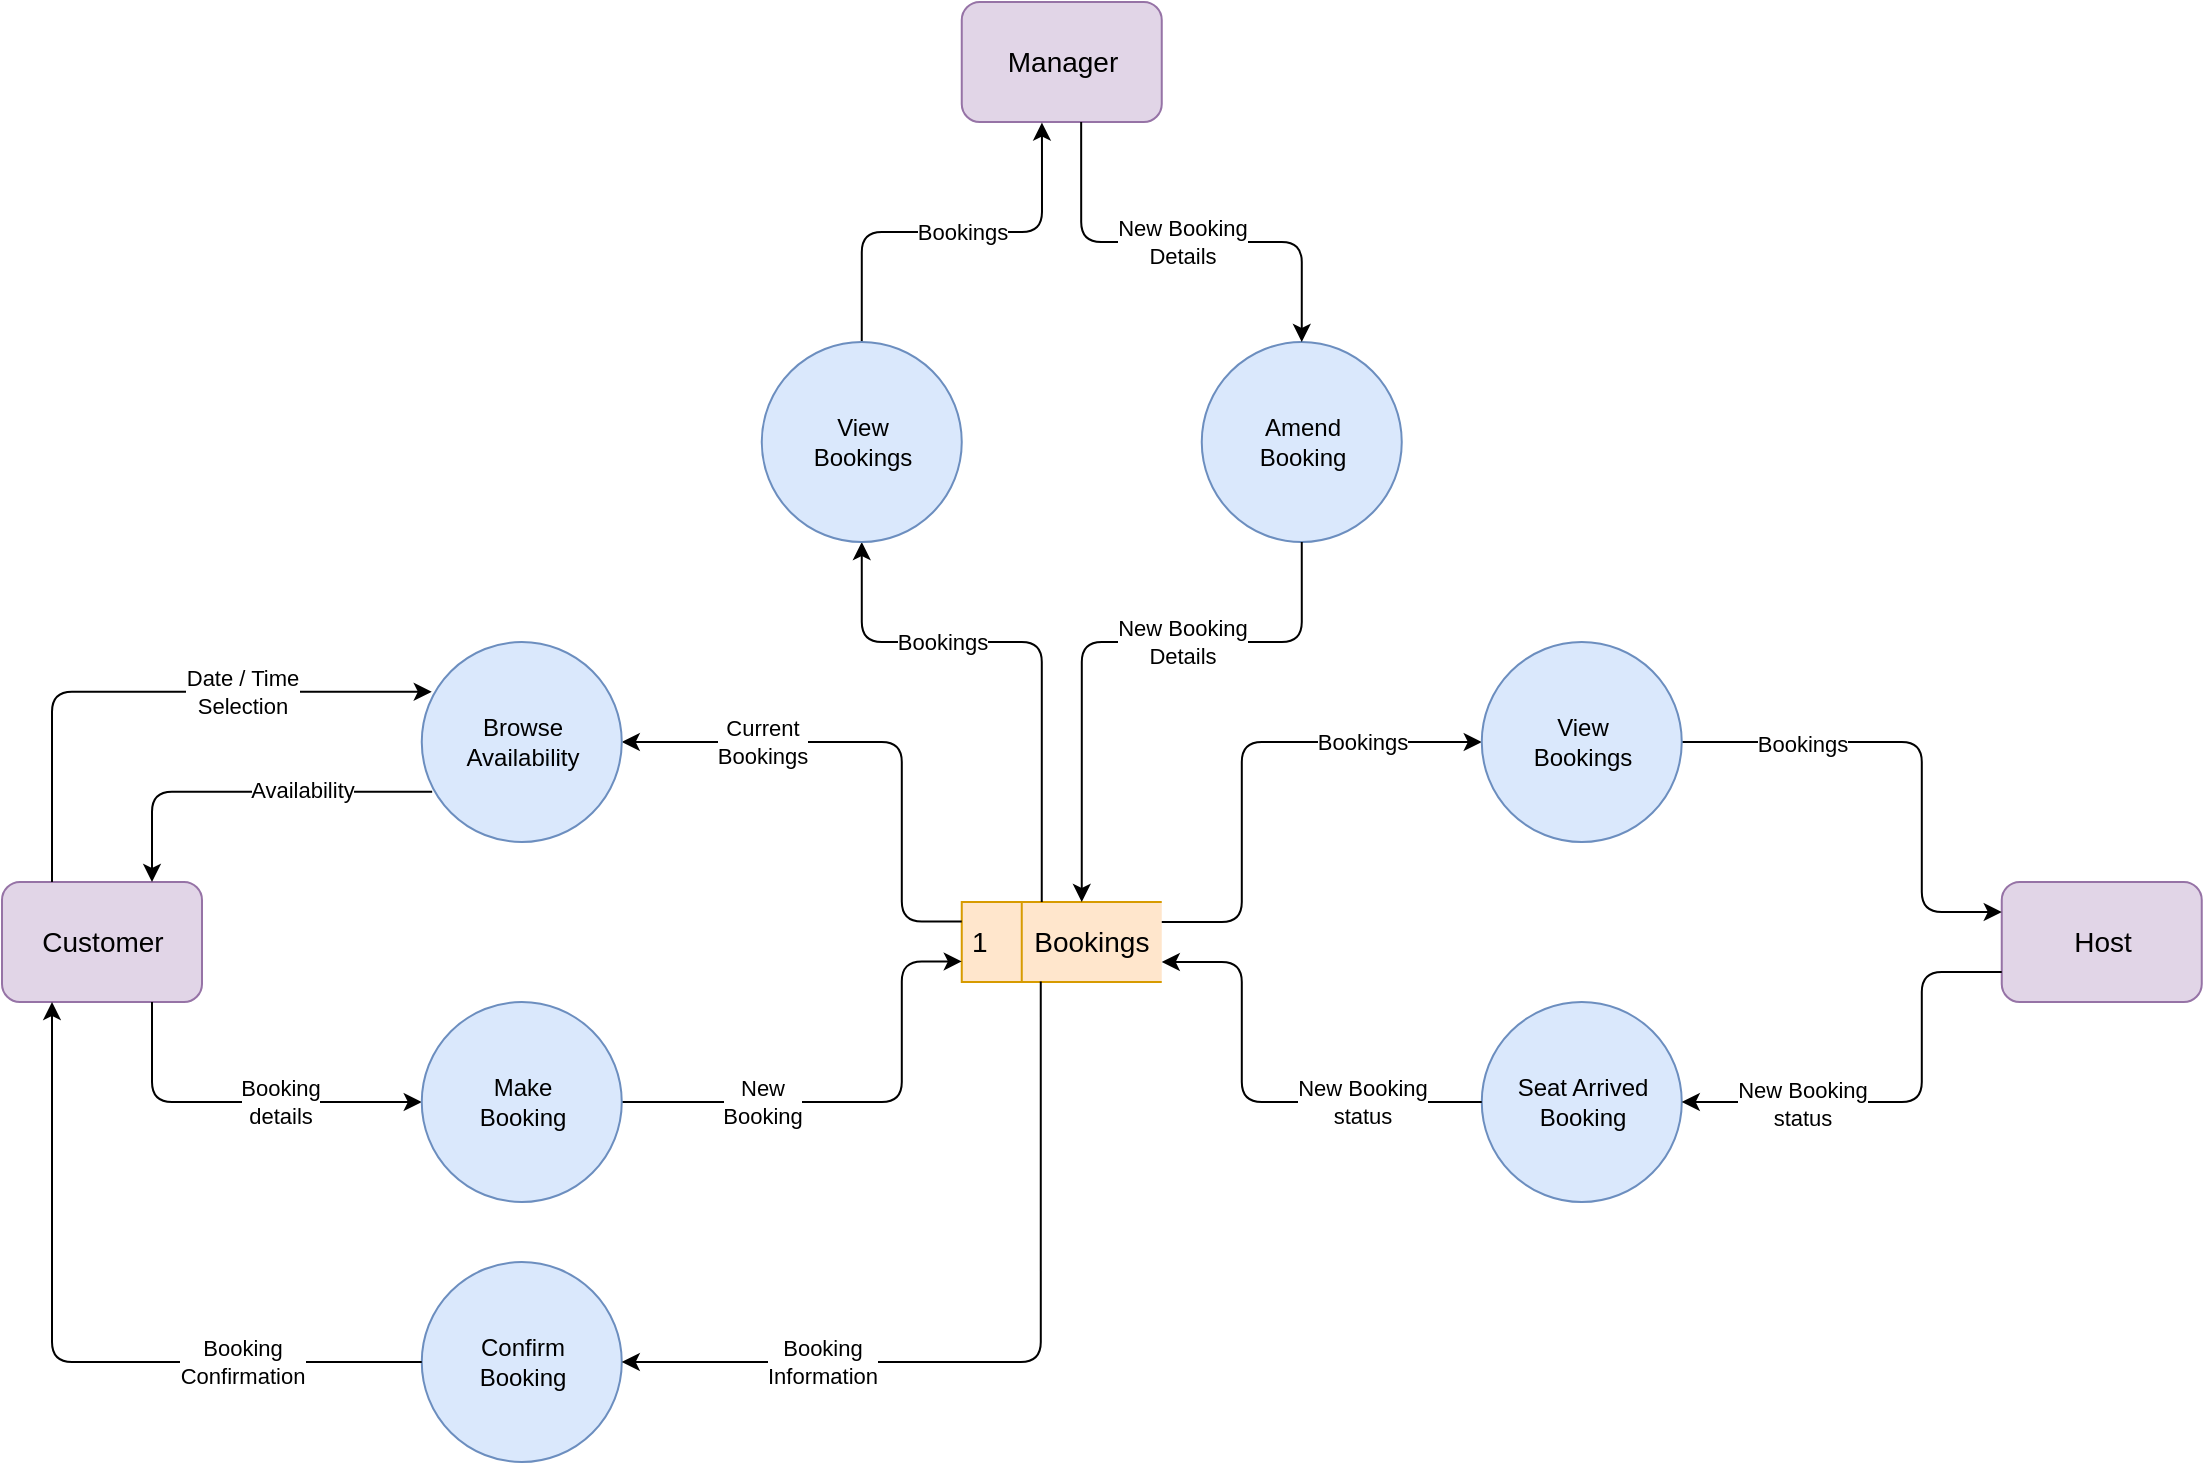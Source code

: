 <mxfile version="15.4.0" type="device"><diagram id="81XmdIPnnzR5mPAjr4v2" name="Page-1"><mxGraphModel dx="1576" dy="1430" grid="1" gridSize="10" guides="1" tooltips="1" connect="1" arrows="1" fold="1" page="1" pageScale="1" pageWidth="1600" pageHeight="900" math="0" shadow="0"><root><mxCell id="0"/><mxCell id="1" parent="0"/><mxCell id="k9BykJesTs_bqxyPlGsa-3" value="Customer" style="html=1;dashed=0;whitespace=wrap;rounded=1;fontSize=14;fillColor=#e1d5e7;strokeColor=#9673a6;" parent="1" vertex="1"><mxGeometry x="40" y="480" width="100" height="60" as="geometry"/></mxCell><mxCell id="k9BykJesTs_bqxyPlGsa-4" value="Booking&lt;br&gt;details" style="endArrow=classic;html=1;edgeStyle=orthogonalEdgeStyle;rounded=1;entryX=0;entryY=0.5;entryDx=0;entryDy=0;exitX=0.75;exitY=1;exitDx=0;exitDy=0;" parent="1" source="k9BykJesTs_bqxyPlGsa-3" target="DzUDsjlh4P-Rap97GX4e-1" edge="1"><mxGeometry x="19.88" y="-100" width="50" height="50" as="geometry"><mxPoint x="140" y="520" as="sourcePoint"/><mxPoint x="280" y="520" as="targetPoint"/><Array as="points"><mxPoint x="114.88" y="590"/></Array><mxPoint x="-3" y="25" as="offset"/></mxGeometry></mxCell><mxCell id="k9BykJesTs_bqxyPlGsa-5" value="Availability" style="endArrow=classic;html=1;edgeStyle=orthogonalEdgeStyle;rounded=1;exitX=0.052;exitY=0.749;exitDx=0;exitDy=0;entryX=0.75;entryY=0;entryDx=0;entryDy=0;exitPerimeter=0;" parent="1" source="DzUDsjlh4P-Rap97GX4e-2" target="k9BykJesTs_bqxyPlGsa-3" edge="1"><mxGeometry x="19.88" y="-100" width="50" height="50" as="geometry"><mxPoint x="280" y="500" as="sourcePoint"/><mxPoint x="140" y="500" as="targetPoint"/><Array as="points"><mxPoint x="114.88" y="435"/></Array><mxPoint x="5" y="-23" as="offset"/></mxGeometry></mxCell><mxCell id="k9BykJesTs_bqxyPlGsa-7" value="1&lt;span style=&quot;white-space: pre; font-size: 14px;&quot;&gt;&#9;&lt;/span&gt;Bookings" style="html=1;dashed=0;whitespace=wrap;shape=mxgraph.dfd.dataStoreID;align=left;spacingLeft=3;points=[[0,0],[0.5,0],[1,0],[0,0.5],[1,0.5],[0,1],[0.5,1],[1,1]];fillColor=#ffe6cc;strokeColor=#d79b00;fontSize=14;" parent="1" vertex="1"><mxGeometry x="519.88" y="490" width="100" height="40" as="geometry"/></mxCell><mxCell id="k9BykJesTs_bqxyPlGsa-9" value="Manager" style="html=1;dashed=0;whitespace=wrap;rounded=1;fontSize=14;fillColor=#e1d5e7;strokeColor=#9673a6;" parent="1" vertex="1"><mxGeometry x="519.88" y="40" width="100" height="60" as="geometry"/></mxCell><mxCell id="k9BykJesTs_bqxyPlGsa-13" value="Host" style="html=1;dashed=0;whitespace=wrap;rounded=1;fontSize=14;fillColor=#e1d5e7;strokeColor=#9673a6;" parent="1" vertex="1"><mxGeometry x="1039.88" y="480" width="100" height="60" as="geometry"/></mxCell><mxCell id="k9BykJesTs_bqxyPlGsa-14" value="Seat Arrived&lt;br&gt;Booking" style="shape=ellipse;html=1;dashed=0;whitespace=wrap;aspect=fixed;perimeter=ellipsePerimeter;fillColor=#dae8fc;strokeColor=#6c8ebf;" parent="1" vertex="1"><mxGeometry x="779.88" y="540" width="100" height="100" as="geometry"/></mxCell><mxCell id="k9BykJesTs_bqxyPlGsa-15" value="Bookings" style="endArrow=classic;html=1;edgeStyle=orthogonalEdgeStyle;rounded=1;entryX=0;entryY=0.5;entryDx=0;entryDy=0;" parent="1" target="DzUDsjlh4P-Rap97GX4e-5" edge="1"><mxGeometry x="19.88" y="-100" width="50" height="50" as="geometry"><mxPoint x="619.88" y="500" as="sourcePoint"/><mxPoint x="759.88" y="500" as="targetPoint"/><Array as="points"><mxPoint x="659.88" y="500"/><mxPoint x="659.88" y="410"/></Array><mxPoint x="20" y="-45" as="offset"/></mxGeometry></mxCell><mxCell id="k9BykJesTs_bqxyPlGsa-16" value="New Booking&lt;br&gt;status" style="endArrow=classic;html=1;edgeStyle=orthogonalEdgeStyle;rounded=1;exitX=0;exitY=0.5;exitDx=0;exitDy=0;" parent="1" source="k9BykJesTs_bqxyPlGsa-14" edge="1"><mxGeometry x="19.88" y="-100" width="50" height="50" as="geometry"><mxPoint x="759.88" y="520" as="sourcePoint"/><mxPoint x="619.88" y="520" as="targetPoint"/><Array as="points"><mxPoint x="659.88" y="590"/><mxPoint x="659.88" y="520"/></Array><mxPoint x="20" y="35" as="offset"/></mxGeometry></mxCell><mxCell id="k9BykJesTs_bqxyPlGsa-17" value="Amend&lt;br&gt;Booking" style="shape=ellipse;html=1;dashed=0;whitespace=wrap;aspect=fixed;perimeter=ellipsePerimeter;fillColor=#dae8fc;strokeColor=#6c8ebf;" parent="1" vertex="1"><mxGeometry x="639.88" y="210" width="100" height="100" as="geometry"/></mxCell><mxCell id="k9BykJesTs_bqxyPlGsa-18" value="Bookings" style="endArrow=classic;html=1;edgeStyle=orthogonalEdgeStyle;rounded=1;exitX=0.5;exitY=0;exitDx=0;exitDy=0;entryX=0.401;entryY=1.005;entryDx=0;entryDy=0;entryPerimeter=0;" parent="1" source="DzUDsjlh4P-Rap97GX4e-4" target="k9BykJesTs_bqxyPlGsa-9" edge="1"><mxGeometry x="19.88" y="-100" width="50" height="50" as="geometry"><mxPoint x="559.88" y="270" as="sourcePoint"/><mxPoint x="559.88" y="150" as="targetPoint"/><mxPoint x="5" as="offset"/></mxGeometry></mxCell><mxCell id="k9BykJesTs_bqxyPlGsa-19" value="New Booking&lt;br&gt;Details" style="endArrow=classic;html=1;edgeStyle=orthogonalEdgeStyle;rounded=1;exitX=0.597;exitY=1;exitDx=0;exitDy=0;entryX=0.5;entryY=0;entryDx=0;entryDy=0;exitPerimeter=0;" parent="1" source="k9BykJesTs_bqxyPlGsa-9" target="k9BykJesTs_bqxyPlGsa-17" edge="1"><mxGeometry x="19.88" y="-100" width="50" height="50" as="geometry"><mxPoint x="579.88" y="150" as="sourcePoint"/><mxPoint x="579.88" y="270" as="targetPoint"/><Array as="points"><mxPoint x="579.88" y="160"/><mxPoint x="689.88" y="160"/></Array><mxPoint x="-5" y="5" as="offset"/></mxGeometry></mxCell><mxCell id="k9BykJesTs_bqxyPlGsa-22" value="Bookings" style="endArrow=classic;html=1;edgeStyle=orthogonalEdgeStyle;rounded=1;entryX=0.5;entryY=1;entryDx=0;entryDy=0;exitX=0.399;exitY=0.006;exitDx=0;exitDy=0;exitPerimeter=0;" parent="1" target="DzUDsjlh4P-Rap97GX4e-4" edge="1"><mxGeometry x="19.88" y="-100" width="50" height="50" as="geometry"><mxPoint x="559.88" y="490" as="sourcePoint"/><mxPoint x="559.88" y="370" as="targetPoint"/><Array as="points"><mxPoint x="559.88" y="360"/><mxPoint x="469.88" y="360"/></Array><mxPoint x="-5" y="-40" as="offset"/></mxGeometry></mxCell><mxCell id="k9BykJesTs_bqxyPlGsa-23" value="New Booking&lt;br&gt;Details" style="endArrow=classic;html=1;edgeStyle=orthogonalEdgeStyle;rounded=1;exitX=0.5;exitY=1;exitDx=0;exitDy=0;" parent="1" source="k9BykJesTs_bqxyPlGsa-17" edge="1"><mxGeometry x="19.88" y="-100" width="50" height="50" as="geometry"><mxPoint x="579.88" y="370" as="sourcePoint"/><mxPoint x="579.88" y="490" as="targetPoint"/><Array as="points"><mxPoint x="689.88" y="360"/><mxPoint x="579.88" y="360"/></Array><mxPoint x="-5" y="-40" as="offset"/></mxGeometry></mxCell><mxCell id="k9BykJesTs_bqxyPlGsa-25" value="Bookings" style="endArrow=classic;html=1;edgeStyle=orthogonalEdgeStyle;rounded=1;exitX=1;exitY=0.5;exitDx=0;exitDy=0;entryX=0;entryY=0.25;entryDx=0;entryDy=0;" parent="1" source="DzUDsjlh4P-Rap97GX4e-5" target="k9BykJesTs_bqxyPlGsa-13" edge="1"><mxGeometry x="19.88" y="-100" width="50" height="50" as="geometry"><mxPoint x="879.88" y="499.83" as="sourcePoint"/><mxPoint x="1019.88" y="499.83" as="targetPoint"/><Array as="points"><mxPoint x="999.88" y="410"/><mxPoint x="999.88" y="495"/></Array><mxPoint x="-20" y="-42" as="offset"/></mxGeometry></mxCell><mxCell id="k9BykJesTs_bqxyPlGsa-26" value="New Booking&lt;br&gt;status" style="endArrow=classic;html=1;edgeStyle=orthogonalEdgeStyle;rounded=1;entryX=1;entryY=0.5;entryDx=0;entryDy=0;exitX=0;exitY=0.75;exitDx=0;exitDy=0;" parent="1" source="k9BykJesTs_bqxyPlGsa-13" target="k9BykJesTs_bqxyPlGsa-14" edge="1"><mxGeometry x="19.88" y="-100" width="50" height="50" as="geometry"><mxPoint x="1019.88" y="519.83" as="sourcePoint"/><mxPoint x="879.88" y="519.83" as="targetPoint"/><Array as="points"><mxPoint x="999.88" y="525"/><mxPoint x="999.88" y="590"/></Array><mxPoint x="-20" y="33" as="offset"/></mxGeometry></mxCell><mxCell id="k9BykJesTs_bqxyPlGsa-27" value="New&lt;br&gt;Booking" style="endArrow=classic;html=1;edgeStyle=orthogonalEdgeStyle;rounded=1;exitX=1;exitY=0.5;exitDx=0;exitDy=0;" parent="1" source="DzUDsjlh4P-Rap97GX4e-1" edge="1"><mxGeometry x="19.88" y="-100" width="50" height="50" as="geometry"><mxPoint x="379.88" y="519.71" as="sourcePoint"/><mxPoint x="519.88" y="519.71" as="targetPoint"/><Array as="points"><mxPoint x="489.88" y="590"/><mxPoint x="489.88" y="520"/></Array><mxPoint x="-15" y="35" as="offset"/></mxGeometry></mxCell><mxCell id="k9BykJesTs_bqxyPlGsa-28" value="Current&lt;br&gt;Bookings" style="endArrow=classic;html=1;edgeStyle=orthogonalEdgeStyle;rounded=1;entryX=1;entryY=0.5;entryDx=0;entryDy=0;" parent="1" target="DzUDsjlh4P-Rap97GX4e-2" edge="1"><mxGeometry x="19.88" y="-100" width="50" height="50" as="geometry"><mxPoint x="519.88" y="499.71" as="sourcePoint"/><mxPoint x="379.88" y="499.71" as="targetPoint"/><Array as="points"><mxPoint x="489.88" y="500"/><mxPoint x="489.88" y="410"/></Array><mxPoint x="-15" y="-45" as="offset"/></mxGeometry></mxCell><mxCell id="DzUDsjlh4P-Rap97GX4e-1" value="Make&lt;br&gt;Booking" style="shape=ellipse;html=1;dashed=0;whitespace=wrap;aspect=fixed;perimeter=ellipsePerimeter;fillColor=#dae8fc;strokeColor=#6c8ebf;" parent="1" vertex="1"><mxGeometry x="249.88" y="540" width="100" height="100" as="geometry"/></mxCell><mxCell id="DzUDsjlh4P-Rap97GX4e-2" value="Browse&lt;br&gt;Availability" style="shape=ellipse;html=1;dashed=0;whitespace=wrap;aspect=fixed;perimeter=ellipsePerimeter;fillColor=#dae8fc;strokeColor=#6c8ebf;" parent="1" vertex="1"><mxGeometry x="249.88" y="360" width="100" height="100" as="geometry"/></mxCell><mxCell id="DzUDsjlh4P-Rap97GX4e-3" value="Date / Time&lt;br&gt;Selection" style="endArrow=classic;html=1;rounded=1;edgeStyle=orthogonalEdgeStyle;exitX=0.25;exitY=0;exitDx=0;exitDy=0;entryX=0.05;entryY=0.249;entryDx=0;entryDy=0;entryPerimeter=0;" parent="1" source="k9BykJesTs_bqxyPlGsa-3" target="DzUDsjlh4P-Rap97GX4e-2" edge="1"><mxGeometry x="0.333" width="50" height="50" relative="1" as="geometry"><mxPoint x="139.88" y="390" as="sourcePoint"/><mxPoint x="189.88" y="340" as="targetPoint"/><Array as="points"><mxPoint x="64.88" y="385"/></Array><mxPoint as="offset"/></mxGeometry></mxCell><mxCell id="DzUDsjlh4P-Rap97GX4e-4" value="View&lt;br&gt;Bookings" style="shape=ellipse;html=1;dashed=0;whitespace=wrap;aspect=fixed;perimeter=ellipsePerimeter;fillColor=#dae8fc;strokeColor=#6c8ebf;" parent="1" vertex="1"><mxGeometry x="419.88" y="210" width="100" height="100" as="geometry"/></mxCell><mxCell id="DzUDsjlh4P-Rap97GX4e-5" value="View&lt;br&gt;Bookings" style="shape=ellipse;html=1;dashed=0;whitespace=wrap;aspect=fixed;perimeter=ellipsePerimeter;fillColor=#dae8fc;strokeColor=#6c8ebf;" parent="1" vertex="1"><mxGeometry x="779.88" y="360" width="100" height="100" as="geometry"/></mxCell><mxCell id="DzUDsjlh4P-Rap97GX4e-6" value="Confirm&lt;br&gt;Booking" style="shape=ellipse;html=1;dashed=0;whitespace=wrap;aspect=fixed;perimeter=ellipsePerimeter;fillColor=#dae8fc;strokeColor=#6c8ebf;" parent="1" vertex="1"><mxGeometry x="249.88" y="670" width="100" height="100" as="geometry"/></mxCell><mxCell id="DzUDsjlh4P-Rap97GX4e-7" value="Booking&lt;br&gt;Information" style="endArrow=classic;html=1;rounded=1;edgeStyle=orthogonalEdgeStyle;exitX=0.395;exitY=0.995;exitDx=0;exitDy=0;exitPerimeter=0;entryX=1;entryY=0.5;entryDx=0;entryDy=0;" parent="1" source="k9BykJesTs_bqxyPlGsa-7" target="DzUDsjlh4P-Rap97GX4e-6" edge="1"><mxGeometry x="0.5" width="50" height="50" relative="1" as="geometry"><mxPoint x="449.88" y="660" as="sourcePoint"/><mxPoint x="499.88" y="610" as="targetPoint"/><mxPoint as="offset"/></mxGeometry></mxCell><mxCell id="DzUDsjlh4P-Rap97GX4e-8" value="Booking&lt;br&gt;Confirmation" style="endArrow=classic;html=1;rounded=1;edgeStyle=orthogonalEdgeStyle;exitX=0;exitY=0.5;exitDx=0;exitDy=0;entryX=0.25;entryY=1;entryDx=0;entryDy=0;" parent="1" source="DzUDsjlh4P-Rap97GX4e-6" target="k9BykJesTs_bqxyPlGsa-3" edge="1"><mxGeometry x="-0.507" width="50" height="50" relative="1" as="geometry"><mxPoint x="449.88" y="660" as="sourcePoint"/><mxPoint x="499.88" y="610" as="targetPoint"/><mxPoint as="offset"/></mxGeometry></mxCell></root></mxGraphModel></diagram></mxfile>